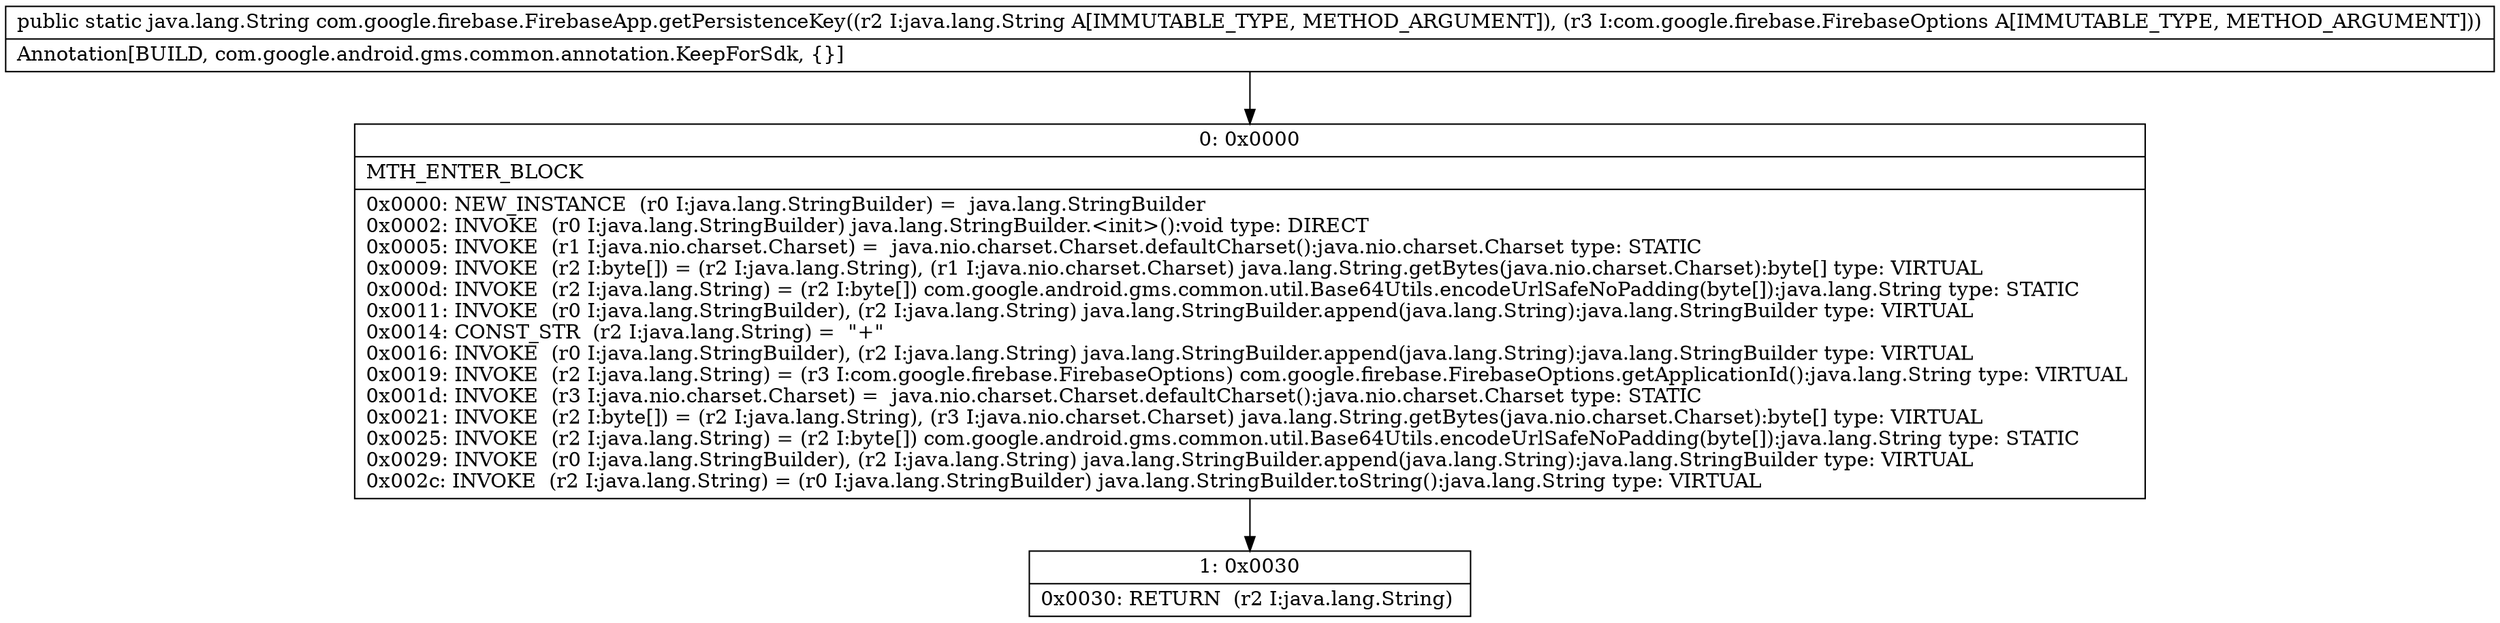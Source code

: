 digraph "CFG forcom.google.firebase.FirebaseApp.getPersistenceKey(Ljava\/lang\/String;Lcom\/google\/firebase\/FirebaseOptions;)Ljava\/lang\/String;" {
Node_0 [shape=record,label="{0\:\ 0x0000|MTH_ENTER_BLOCK\l|0x0000: NEW_INSTANCE  (r0 I:java.lang.StringBuilder) =  java.lang.StringBuilder \l0x0002: INVOKE  (r0 I:java.lang.StringBuilder) java.lang.StringBuilder.\<init\>():void type: DIRECT \l0x0005: INVOKE  (r1 I:java.nio.charset.Charset) =  java.nio.charset.Charset.defaultCharset():java.nio.charset.Charset type: STATIC \l0x0009: INVOKE  (r2 I:byte[]) = (r2 I:java.lang.String), (r1 I:java.nio.charset.Charset) java.lang.String.getBytes(java.nio.charset.Charset):byte[] type: VIRTUAL \l0x000d: INVOKE  (r2 I:java.lang.String) = (r2 I:byte[]) com.google.android.gms.common.util.Base64Utils.encodeUrlSafeNoPadding(byte[]):java.lang.String type: STATIC \l0x0011: INVOKE  (r0 I:java.lang.StringBuilder), (r2 I:java.lang.String) java.lang.StringBuilder.append(java.lang.String):java.lang.StringBuilder type: VIRTUAL \l0x0014: CONST_STR  (r2 I:java.lang.String) =  \"+\" \l0x0016: INVOKE  (r0 I:java.lang.StringBuilder), (r2 I:java.lang.String) java.lang.StringBuilder.append(java.lang.String):java.lang.StringBuilder type: VIRTUAL \l0x0019: INVOKE  (r2 I:java.lang.String) = (r3 I:com.google.firebase.FirebaseOptions) com.google.firebase.FirebaseOptions.getApplicationId():java.lang.String type: VIRTUAL \l0x001d: INVOKE  (r3 I:java.nio.charset.Charset) =  java.nio.charset.Charset.defaultCharset():java.nio.charset.Charset type: STATIC \l0x0021: INVOKE  (r2 I:byte[]) = (r2 I:java.lang.String), (r3 I:java.nio.charset.Charset) java.lang.String.getBytes(java.nio.charset.Charset):byte[] type: VIRTUAL \l0x0025: INVOKE  (r2 I:java.lang.String) = (r2 I:byte[]) com.google.android.gms.common.util.Base64Utils.encodeUrlSafeNoPadding(byte[]):java.lang.String type: STATIC \l0x0029: INVOKE  (r0 I:java.lang.StringBuilder), (r2 I:java.lang.String) java.lang.StringBuilder.append(java.lang.String):java.lang.StringBuilder type: VIRTUAL \l0x002c: INVOKE  (r2 I:java.lang.String) = (r0 I:java.lang.StringBuilder) java.lang.StringBuilder.toString():java.lang.String type: VIRTUAL \l}"];
Node_1 [shape=record,label="{1\:\ 0x0030|0x0030: RETURN  (r2 I:java.lang.String) \l}"];
MethodNode[shape=record,label="{public static java.lang.String com.google.firebase.FirebaseApp.getPersistenceKey((r2 I:java.lang.String A[IMMUTABLE_TYPE, METHOD_ARGUMENT]), (r3 I:com.google.firebase.FirebaseOptions A[IMMUTABLE_TYPE, METHOD_ARGUMENT]))  | Annotation[BUILD, com.google.android.gms.common.annotation.KeepForSdk, \{\}]\l}"];
MethodNode -> Node_0;
Node_0 -> Node_1;
}

